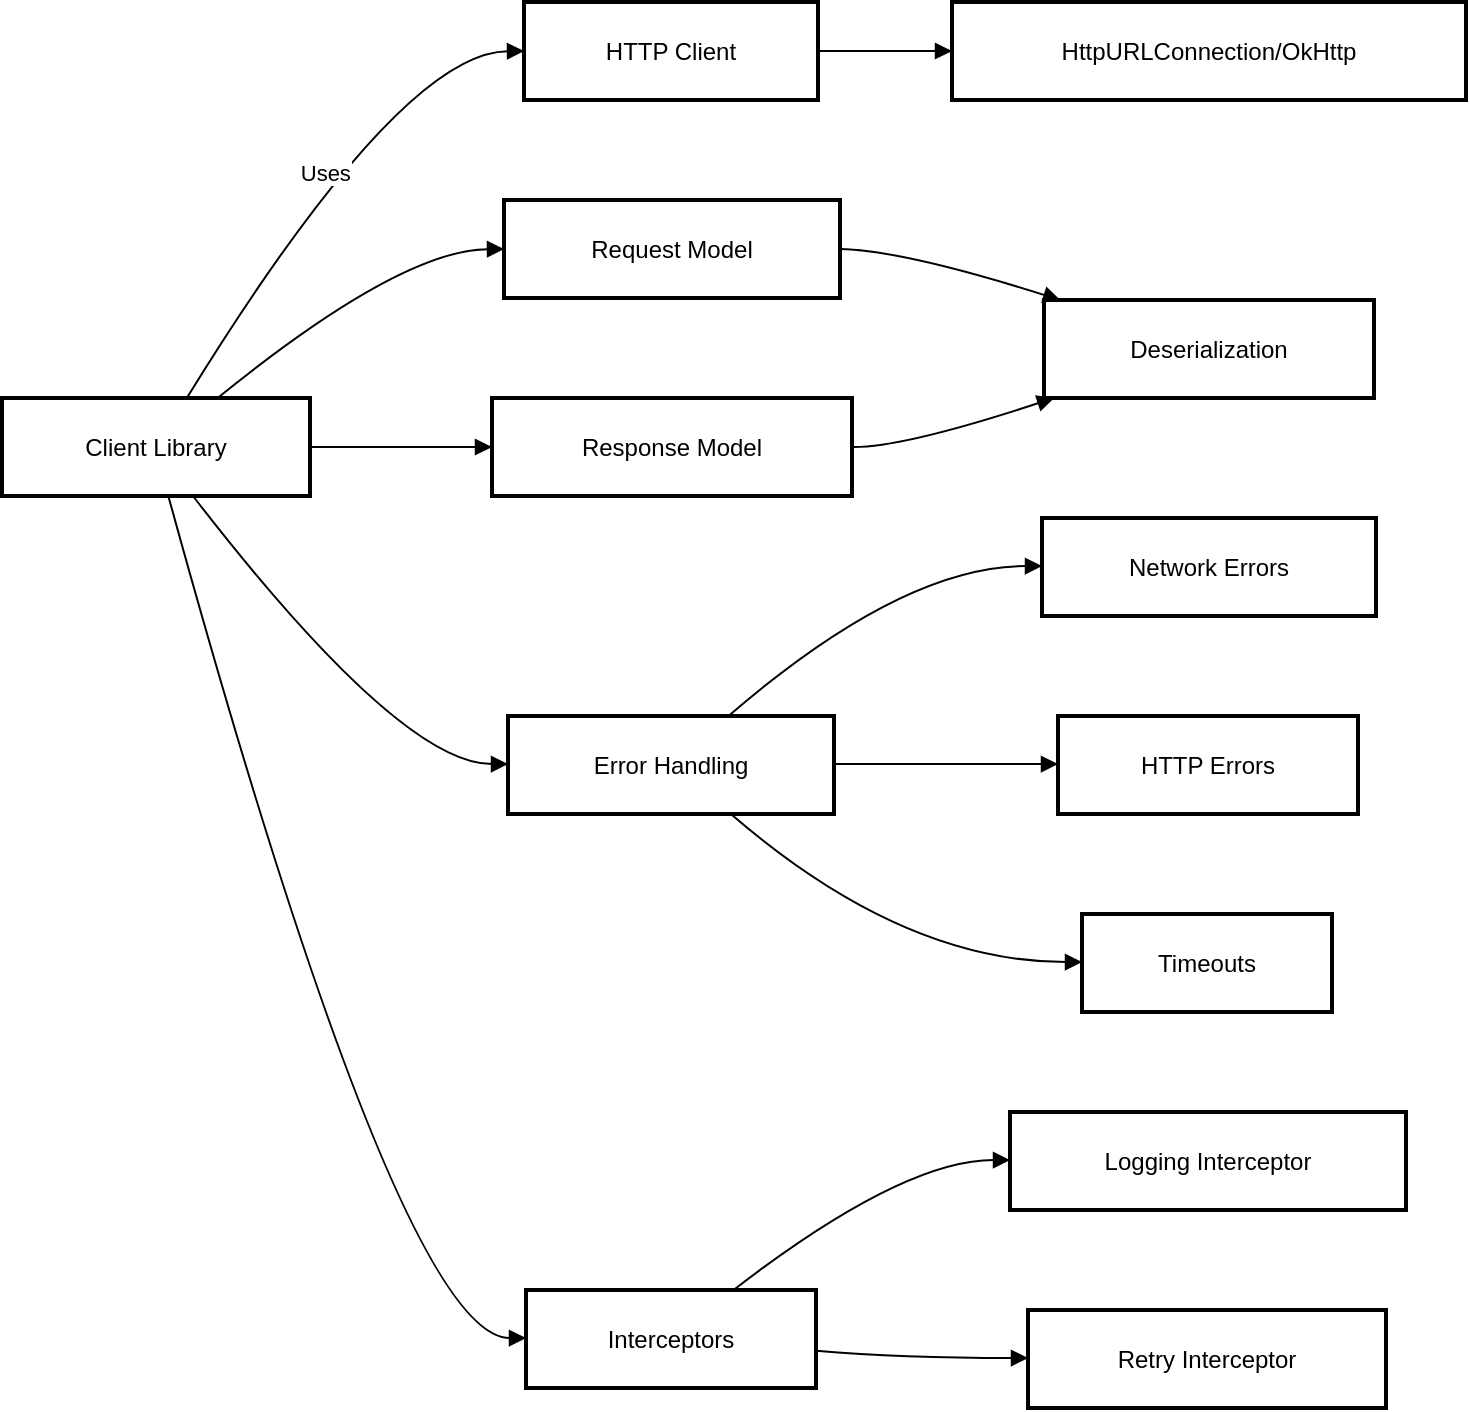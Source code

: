 <mxfile version="24.8.4">
  <diagram name="Page-1" id="p7vMQm-v5YUTTML51jcZ">
    <mxGraphModel dx="1602" dy="935" grid="1" gridSize="10" guides="1" tooltips="1" connect="1" arrows="1" fold="1" page="1" pageScale="1" pageWidth="850" pageHeight="1100" math="0" shadow="0">
      <root>
        <mxCell id="0" />
        <mxCell id="1" parent="0" />
        <mxCell id="Yyq06ENsN1A2_VMBiPHJ-1" value="Client Library" style="whiteSpace=wrap;strokeWidth=2;" vertex="1" parent="1">
          <mxGeometry x="20" y="218" width="154" height="49" as="geometry" />
        </mxCell>
        <mxCell id="Yyq06ENsN1A2_VMBiPHJ-2" value="HTTP Client" style="whiteSpace=wrap;strokeWidth=2;" vertex="1" parent="1">
          <mxGeometry x="281" y="20" width="147" height="49" as="geometry" />
        </mxCell>
        <mxCell id="Yyq06ENsN1A2_VMBiPHJ-3" value="HttpURLConnection/OkHttp" style="whiteSpace=wrap;strokeWidth=2;" vertex="1" parent="1">
          <mxGeometry x="495" y="20" width="257" height="49" as="geometry" />
        </mxCell>
        <mxCell id="Yyq06ENsN1A2_VMBiPHJ-4" value="Request Model" style="whiteSpace=wrap;strokeWidth=2;" vertex="1" parent="1">
          <mxGeometry x="271" y="119" width="168" height="49" as="geometry" />
        </mxCell>
        <mxCell id="Yyq06ENsN1A2_VMBiPHJ-5" value="Response Model" style="whiteSpace=wrap;strokeWidth=2;" vertex="1" parent="1">
          <mxGeometry x="265" y="218" width="180" height="49" as="geometry" />
        </mxCell>
        <mxCell id="Yyq06ENsN1A2_VMBiPHJ-6" value="Deserialization" style="whiteSpace=wrap;strokeWidth=2;" vertex="1" parent="1">
          <mxGeometry x="541" y="169" width="165" height="49" as="geometry" />
        </mxCell>
        <mxCell id="Yyq06ENsN1A2_VMBiPHJ-7" value="Error Handling" style="whiteSpace=wrap;strokeWidth=2;" vertex="1" parent="1">
          <mxGeometry x="273" y="377" width="163" height="49" as="geometry" />
        </mxCell>
        <mxCell id="Yyq06ENsN1A2_VMBiPHJ-8" value="Interceptors" style="whiteSpace=wrap;strokeWidth=2;" vertex="1" parent="1">
          <mxGeometry x="282" y="664" width="145" height="49" as="geometry" />
        </mxCell>
        <mxCell id="Yyq06ENsN1A2_VMBiPHJ-9" value="Network Errors" style="whiteSpace=wrap;strokeWidth=2;" vertex="1" parent="1">
          <mxGeometry x="540" y="278" width="167" height="49" as="geometry" />
        </mxCell>
        <mxCell id="Yyq06ENsN1A2_VMBiPHJ-10" value="HTTP Errors" style="whiteSpace=wrap;strokeWidth=2;" vertex="1" parent="1">
          <mxGeometry x="548" y="377" width="150" height="49" as="geometry" />
        </mxCell>
        <mxCell id="Yyq06ENsN1A2_VMBiPHJ-11" value="Timeouts" style="whiteSpace=wrap;strokeWidth=2;" vertex="1" parent="1">
          <mxGeometry x="560" y="476" width="125" height="49" as="geometry" />
        </mxCell>
        <mxCell id="Yyq06ENsN1A2_VMBiPHJ-12" value="Logging Interceptor" style="whiteSpace=wrap;strokeWidth=2;" vertex="1" parent="1">
          <mxGeometry x="524" y="575" width="198" height="49" as="geometry" />
        </mxCell>
        <mxCell id="Yyq06ENsN1A2_VMBiPHJ-13" value="Retry Interceptor" style="whiteSpace=wrap;strokeWidth=2;" vertex="1" parent="1">
          <mxGeometry x="533" y="674" width="179" height="49" as="geometry" />
        </mxCell>
        <mxCell id="Yyq06ENsN1A2_VMBiPHJ-14" value="Uses" style="curved=1;startArrow=none;endArrow=block;exitX=0.6;exitY=0;entryX=0;entryY=0.5;rounded=0;" edge="1" parent="1" source="Yyq06ENsN1A2_VMBiPHJ-1" target="Yyq06ENsN1A2_VMBiPHJ-2">
          <mxGeometry relative="1" as="geometry">
            <Array as="points">
              <mxPoint x="219" y="45" />
            </Array>
          </mxGeometry>
        </mxCell>
        <mxCell id="Yyq06ENsN1A2_VMBiPHJ-15" value="" style="curved=1;startArrow=none;endArrow=block;exitX=1;exitY=0.5;entryX=0;entryY=0.5;rounded=0;" edge="1" parent="1" source="Yyq06ENsN1A2_VMBiPHJ-2" target="Yyq06ENsN1A2_VMBiPHJ-3">
          <mxGeometry relative="1" as="geometry">
            <Array as="points" />
          </mxGeometry>
        </mxCell>
        <mxCell id="Yyq06ENsN1A2_VMBiPHJ-16" value="" style="curved=1;startArrow=none;endArrow=block;exitX=0.7;exitY=0;entryX=0;entryY=0.5;rounded=0;" edge="1" parent="1" source="Yyq06ENsN1A2_VMBiPHJ-1" target="Yyq06ENsN1A2_VMBiPHJ-4">
          <mxGeometry relative="1" as="geometry">
            <Array as="points">
              <mxPoint x="219" y="144" />
            </Array>
          </mxGeometry>
        </mxCell>
        <mxCell id="Yyq06ENsN1A2_VMBiPHJ-17" value="" style="curved=1;startArrow=none;endArrow=block;exitX=1;exitY=0.5;entryX=0;entryY=0.5;rounded=0;" edge="1" parent="1" source="Yyq06ENsN1A2_VMBiPHJ-1" target="Yyq06ENsN1A2_VMBiPHJ-5">
          <mxGeometry relative="1" as="geometry">
            <Array as="points" />
          </mxGeometry>
        </mxCell>
        <mxCell id="Yyq06ENsN1A2_VMBiPHJ-18" value="" style="curved=1;startArrow=none;endArrow=block;exitX=1;exitY=0.5;entryX=0.04;entryY=-0.01;rounded=0;" edge="1" parent="1" source="Yyq06ENsN1A2_VMBiPHJ-4" target="Yyq06ENsN1A2_VMBiPHJ-6">
          <mxGeometry relative="1" as="geometry">
            <Array as="points">
              <mxPoint x="470" y="144" />
            </Array>
          </mxGeometry>
        </mxCell>
        <mxCell id="Yyq06ENsN1A2_VMBiPHJ-19" value="" style="curved=1;startArrow=none;endArrow=block;exitX=1;exitY=0.5;entryX=0.04;entryY=0.99;rounded=0;" edge="1" parent="1" source="Yyq06ENsN1A2_VMBiPHJ-5" target="Yyq06ENsN1A2_VMBiPHJ-6">
          <mxGeometry relative="1" as="geometry">
            <Array as="points">
              <mxPoint x="470" y="243" />
            </Array>
          </mxGeometry>
        </mxCell>
        <mxCell id="Yyq06ENsN1A2_VMBiPHJ-20" value="" style="curved=1;startArrow=none;endArrow=block;exitX=0.62;exitY=1;entryX=0;entryY=0.49;rounded=0;" edge="1" parent="1" source="Yyq06ENsN1A2_VMBiPHJ-1" target="Yyq06ENsN1A2_VMBiPHJ-7">
          <mxGeometry relative="1" as="geometry">
            <Array as="points">
              <mxPoint x="219" y="401" />
            </Array>
          </mxGeometry>
        </mxCell>
        <mxCell id="Yyq06ENsN1A2_VMBiPHJ-21" value="" style="curved=1;startArrow=none;endArrow=block;exitX=0.54;exitY=1;entryX=0;entryY=0.49;rounded=0;" edge="1" parent="1" source="Yyq06ENsN1A2_VMBiPHJ-1" target="Yyq06ENsN1A2_VMBiPHJ-8">
          <mxGeometry relative="1" as="geometry">
            <Array as="points">
              <mxPoint x="219" y="688" />
            </Array>
          </mxGeometry>
        </mxCell>
        <mxCell id="Yyq06ENsN1A2_VMBiPHJ-22" value="" style="curved=1;startArrow=none;endArrow=block;exitX=0.68;exitY=-0.01;entryX=0;entryY=0.49;rounded=0;" edge="1" parent="1" source="Yyq06ENsN1A2_VMBiPHJ-7" target="Yyq06ENsN1A2_VMBiPHJ-9">
          <mxGeometry relative="1" as="geometry">
            <Array as="points">
              <mxPoint x="470" y="302" />
            </Array>
          </mxGeometry>
        </mxCell>
        <mxCell id="Yyq06ENsN1A2_VMBiPHJ-23" value="" style="curved=1;startArrow=none;endArrow=block;exitX=1;exitY=0.49;entryX=0;entryY=0.49;rounded=0;" edge="1" parent="1" source="Yyq06ENsN1A2_VMBiPHJ-7" target="Yyq06ENsN1A2_VMBiPHJ-10">
          <mxGeometry relative="1" as="geometry">
            <Array as="points" />
          </mxGeometry>
        </mxCell>
        <mxCell id="Yyq06ENsN1A2_VMBiPHJ-24" value="" style="curved=1;startArrow=none;endArrow=block;exitX=0.68;exitY=0.99;entryX=0;entryY=0.49;rounded=0;" edge="1" parent="1" source="Yyq06ENsN1A2_VMBiPHJ-7" target="Yyq06ENsN1A2_VMBiPHJ-11">
          <mxGeometry relative="1" as="geometry">
            <Array as="points">
              <mxPoint x="470" y="500" />
            </Array>
          </mxGeometry>
        </mxCell>
        <mxCell id="Yyq06ENsN1A2_VMBiPHJ-25" value="" style="curved=1;startArrow=none;endArrow=block;exitX=0.72;exitY=-0.01;entryX=0;entryY=0.49;rounded=0;" edge="1" parent="1" source="Yyq06ENsN1A2_VMBiPHJ-8" target="Yyq06ENsN1A2_VMBiPHJ-12">
          <mxGeometry relative="1" as="geometry">
            <Array as="points">
              <mxPoint x="470" y="599" />
            </Array>
          </mxGeometry>
        </mxCell>
        <mxCell id="Yyq06ENsN1A2_VMBiPHJ-26" value="" style="curved=1;startArrow=none;endArrow=block;exitX=1;exitY=0.62;entryX=0;entryY=0.49;rounded=0;" edge="1" parent="1" source="Yyq06ENsN1A2_VMBiPHJ-8" target="Yyq06ENsN1A2_VMBiPHJ-13">
          <mxGeometry relative="1" as="geometry">
            <Array as="points">
              <mxPoint x="470" y="698" />
            </Array>
          </mxGeometry>
        </mxCell>
      </root>
    </mxGraphModel>
  </diagram>
</mxfile>
